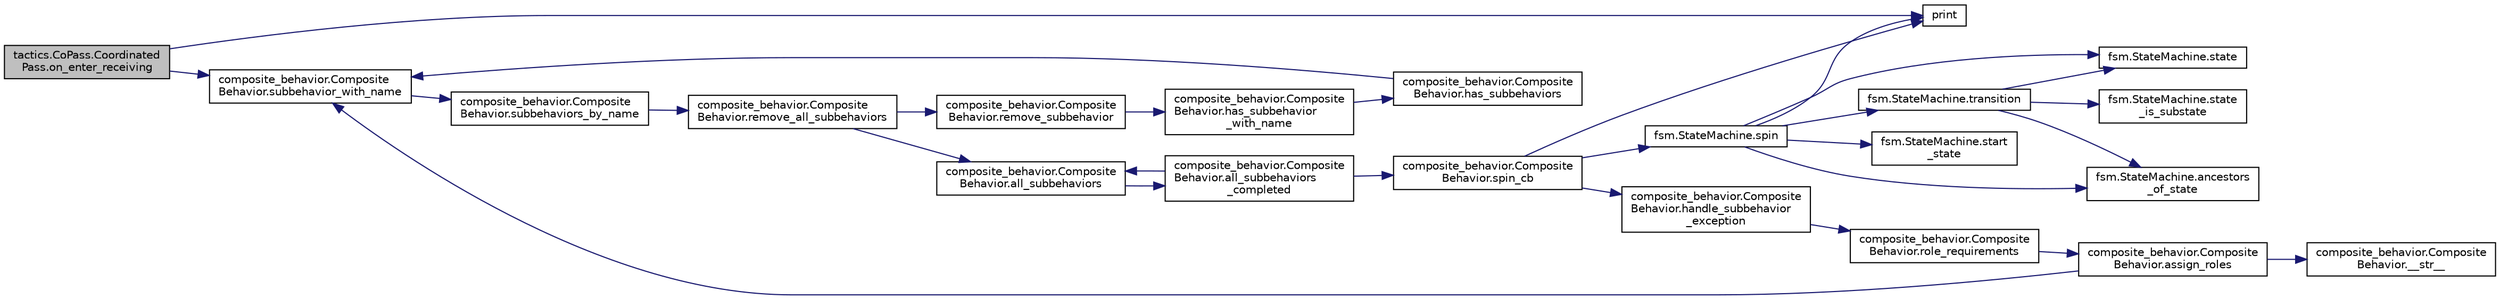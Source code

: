 digraph "tactics.CoPass.CoordinatedPass.on_enter_receiving"
{
 // INTERACTIVE_SVG=YES
  edge [fontname="Helvetica",fontsize="10",labelfontname="Helvetica",labelfontsize="10"];
  node [fontname="Helvetica",fontsize="10",shape=record];
  rankdir="LR";
  Node1 [label="tactics.CoPass.Coordinated\lPass.on_enter_receiving",height=0.2,width=0.4,color="black", fillcolor="grey75", style="filled", fontcolor="black"];
  Node1 -> Node2 [color="midnightblue",fontsize="10",style="solid",fontname="Helvetica"];
  Node2 [label="print",height=0.2,width=0.4,color="black", fillcolor="white", style="filled",URL="$dc/ddd/node__class_8cpp.html#abc62c9d234b4194b3886013a7dbd1232"];
  Node1 -> Node3 [color="midnightblue",fontsize="10",style="solid",fontname="Helvetica"];
  Node3 [label="composite_behavior.Composite\lBehavior.subbehavior_with_name",height=0.2,width=0.4,color="black", fillcolor="white", style="filled",URL="$d8/d31/classcomposite__behavior_1_1_composite_behavior.html#aa4a76123e41964c2af478086d44437d7"];
  Node3 -> Node4 [color="midnightblue",fontsize="10",style="solid",fontname="Helvetica"];
  Node4 [label="composite_behavior.Composite\lBehavior.subbehaviors_by_name",height=0.2,width=0.4,color="black", fillcolor="white", style="filled",URL="$d8/d31/classcomposite__behavior_1_1_composite_behavior.html#a5d00edc2e7d1973717da20eb8e561886"];
  Node4 -> Node5 [color="midnightblue",fontsize="10",style="solid",fontname="Helvetica"];
  Node5 [label="composite_behavior.Composite\lBehavior.remove_all_subbehaviors",height=0.2,width=0.4,color="black", fillcolor="white", style="filled",URL="$d8/d31/classcomposite__behavior_1_1_composite_behavior.html#a3043802726a55cdc1b1b394302f76c8b"];
  Node5 -> Node6 [color="midnightblue",fontsize="10",style="solid",fontname="Helvetica"];
  Node6 [label="composite_behavior.Composite\lBehavior.all_subbehaviors",height=0.2,width=0.4,color="black", fillcolor="white", style="filled",URL="$d8/d31/classcomposite__behavior_1_1_composite_behavior.html#ab49315947440ab069de8ef72042a7710"];
  Node6 -> Node7 [color="midnightblue",fontsize="10",style="solid",fontname="Helvetica"];
  Node7 [label="composite_behavior.Composite\lBehavior.all_subbehaviors\l_completed",height=0.2,width=0.4,color="black", fillcolor="white", style="filled",URL="$d8/d31/classcomposite__behavior_1_1_composite_behavior.html#ae87f69a5e0e981379f3dbb60f36f243e"];
  Node7 -> Node6 [color="midnightblue",fontsize="10",style="solid",fontname="Helvetica"];
  Node7 -> Node8 [color="midnightblue",fontsize="10",style="solid",fontname="Helvetica"];
  Node8 [label="composite_behavior.Composite\lBehavior.spin_cb",height=0.2,width=0.4,color="black", fillcolor="white", style="filled",URL="$d8/d31/classcomposite__behavior_1_1_composite_behavior.html#aa00b5ef75a6b70c8e343af128db6d026",tooltip="Override StateMachine.spin() so we can call spin() on subbehaviors. "];
  Node8 -> Node9 [color="midnightblue",fontsize="10",style="solid",fontname="Helvetica"];
  Node9 [label="composite_behavior.Composite\lBehavior.handle_subbehavior\l_exception",height=0.2,width=0.4,color="black", fillcolor="white", style="filled",URL="$d8/d31/classcomposite__behavior_1_1_composite_behavior.html#a04d570e611e6d2b9f578e627c7b1058c",tooltip="Override point for exception handling this is called whenever a subbehavior throws an exception durin..."];
  Node9 -> Node10 [color="midnightblue",fontsize="10",style="solid",fontname="Helvetica"];
  Node10 [label="composite_behavior.Composite\lBehavior.role_requirements",height=0.2,width=0.4,color="black", fillcolor="white", style="filled",URL="$d8/d31/classcomposite__behavior_1_1_composite_behavior.html#a1c16307c571cf7e688c8dfa064fa411a",tooltip="returns a tree of role_requirements "];
  Node10 -> Node11 [color="midnightblue",fontsize="10",style="solid",fontname="Helvetica"];
  Node11 [label="composite_behavior.Composite\lBehavior.assign_roles",height=0.2,width=0.4,color="black", fillcolor="white", style="filled",URL="$d8/d31/classcomposite__behavior_1_1_composite_behavior.html#ac6188093adfc2863bf1fad3f380d8fb7",tooltip="assignments is a tree with the same structure as that returned by role_requirements() the only differ..."];
  Node11 -> Node12 [color="midnightblue",fontsize="10",style="solid",fontname="Helvetica"];
  Node12 [label="composite_behavior.Composite\lBehavior.__str__",height=0.2,width=0.4,color="black", fillcolor="white", style="filled",URL="$d8/d31/classcomposite__behavior_1_1_composite_behavior.html#ab8f75aed69d5ae9b0e5f687d5695226a"];
  Node11 -> Node3 [color="midnightblue",fontsize="10",style="solid",fontname="Helvetica"];
  Node8 -> Node2 [color="midnightblue",fontsize="10",style="solid",fontname="Helvetica"];
  Node8 -> Node13 [color="midnightblue",fontsize="10",style="solid",fontname="Helvetica"];
  Node13 [label="fsm.StateMachine.spin",height=0.2,width=0.4,color="black", fillcolor="white", style="filled",URL="$d4/dd8/classfsm_1_1_state_machine.html#a23c3e817663c1200e4f831a051ac9aa3"];
  Node13 -> Node14 [color="midnightblue",fontsize="10",style="solid",fontname="Helvetica"];
  Node14 [label="fsm.StateMachine.ancestors\l_of_state",height=0.2,width=0.4,color="black", fillcolor="white", style="filled",URL="$d4/dd8/classfsm_1_1_state_machine.html#ab772209815d0ca026b9906b63a1e3083"];
  Node13 -> Node2 [color="midnightblue",fontsize="10",style="solid",fontname="Helvetica"];
  Node13 -> Node15 [color="midnightblue",fontsize="10",style="solid",fontname="Helvetica"];
  Node15 [label="fsm.StateMachine.start\l_state",height=0.2,width=0.4,color="black", fillcolor="white", style="filled",URL="$d4/dd8/classfsm_1_1_state_machine.html#ac01f772989e580e9fd028529ba787588"];
  Node13 -> Node16 [color="midnightblue",fontsize="10",style="solid",fontname="Helvetica"];
  Node16 [label="fsm.StateMachine.state",height=0.2,width=0.4,color="black", fillcolor="white", style="filled",URL="$d4/dd8/classfsm_1_1_state_machine.html#ad2ac73f2d3ea3706428f1bda246098f8"];
  Node13 -> Node17 [color="midnightblue",fontsize="10",style="solid",fontname="Helvetica"];
  Node17 [label="fsm.StateMachine.transition",height=0.2,width=0.4,color="black", fillcolor="white", style="filled",URL="$d4/dd8/classfsm_1_1_state_machine.html#a3ada22b8d508be982f681cde63fca674"];
  Node17 -> Node14 [color="midnightblue",fontsize="10",style="solid",fontname="Helvetica"];
  Node17 -> Node16 [color="midnightblue",fontsize="10",style="solid",fontname="Helvetica"];
  Node17 -> Node18 [color="midnightblue",fontsize="10",style="solid",fontname="Helvetica"];
  Node18 [label="fsm.StateMachine.state\l_is_substate",height=0.2,width=0.4,color="black", fillcolor="white", style="filled",URL="$d4/dd8/classfsm_1_1_state_machine.html#a6875ee48c4051c3a36e4f9e9966e5467"];
  Node5 -> Node19 [color="midnightblue",fontsize="10",style="solid",fontname="Helvetica"];
  Node19 [label="composite_behavior.Composite\lBehavior.remove_subbehavior",height=0.2,width=0.4,color="black", fillcolor="white", style="filled",URL="$d8/d31/classcomposite__behavior_1_1_composite_behavior.html#ae6c61d431765827d62cd67815d54f993"];
  Node19 -> Node20 [color="midnightblue",fontsize="10",style="solid",fontname="Helvetica"];
  Node20 [label="composite_behavior.Composite\lBehavior.has_subbehavior\l_with_name",height=0.2,width=0.4,color="black", fillcolor="white", style="filled",URL="$d8/d31/classcomposite__behavior_1_1_composite_behavior.html#aeb7881a4a7fee7eba0c0b62de7f78be0"];
  Node20 -> Node21 [color="midnightblue",fontsize="10",style="solid",fontname="Helvetica"];
  Node21 [label="composite_behavior.Composite\lBehavior.has_subbehaviors",height=0.2,width=0.4,color="black", fillcolor="white", style="filled",URL="$d8/d31/classcomposite__behavior_1_1_composite_behavior.html#a4c28a6798f91f72f997c1e531a55b66a"];
  Node21 -> Node3 [color="midnightblue",fontsize="10",style="solid",fontname="Helvetica"];
}
